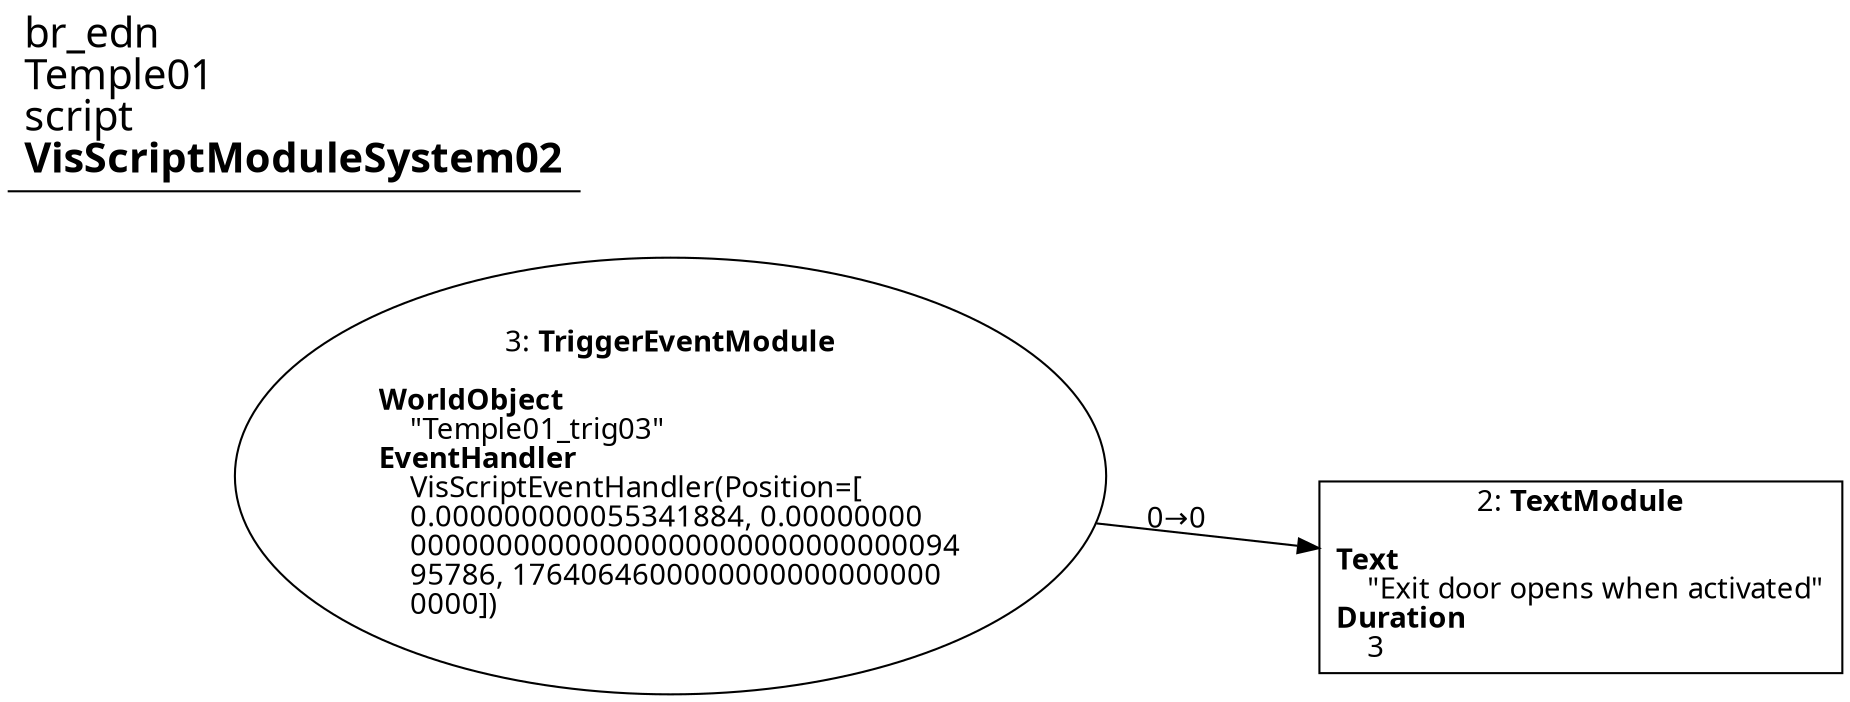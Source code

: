 digraph {
    layout = fdp;
    overlap = prism;
    sep = "+16";
    splines = spline;

    node [ shape = box ];

    graph [ fontname = "Segoe UI" ];
    node [ fontname = "Segoe UI" ];
    edge [ fontname = "Segoe UI" ];

    2 [ label = <2: <b>TextModule</b><br/><br/><b>Text</b><br align="left"/>    &quot;Exit door opens when activated&quot;<br align="left"/><b>Duration</b><br align="left"/>    3<br align="left"/>> ];
    2 [ pos = "0.51500005,-0.22100002!" ];

    3 [ label = <3: <b>TriggerEventModule</b><br/><br/><b>WorldObject</b><br align="left"/>    &quot;Temple01_trig03&quot;<br align="left"/><b>EventHandler</b><br align="left"/>    VisScriptEventHandler(Position=[<br align="left"/>    0.000000000055341884, 0.00000000<br align="left"/>    00000000000000000000000000000094<br align="left"/>    95786, 1764064600000000000000000<br align="left"/>    0000])<br align="left"/>> ];
    3 [ shape = oval ]
    3 [ pos = "0.19100001,-0.136!" ];
    3 -> 2 [ label = "0→0" ];

    title [ pos = "0.19000001,-0.135!" ];
    title [ shape = underline ];
    title [ label = <<font point-size="20">br_edn<br align="left"/>Temple01<br align="left"/>script<br align="left"/><b>VisScriptModuleSystem02</b><br align="left"/></font>> ];
}
